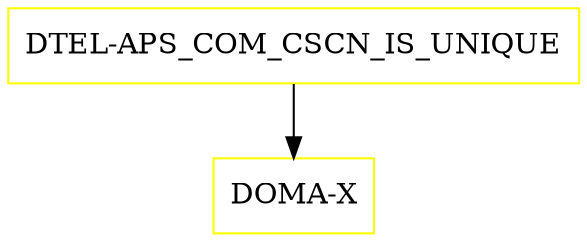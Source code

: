 digraph G {
  "DTEL-APS_COM_CSCN_IS_UNIQUE" [shape=box,color=yellow];
  "DOMA-X" [shape=box,color=yellow,URL="./DOMA_X.html"];
  "DTEL-APS_COM_CSCN_IS_UNIQUE" -> "DOMA-X";
}
